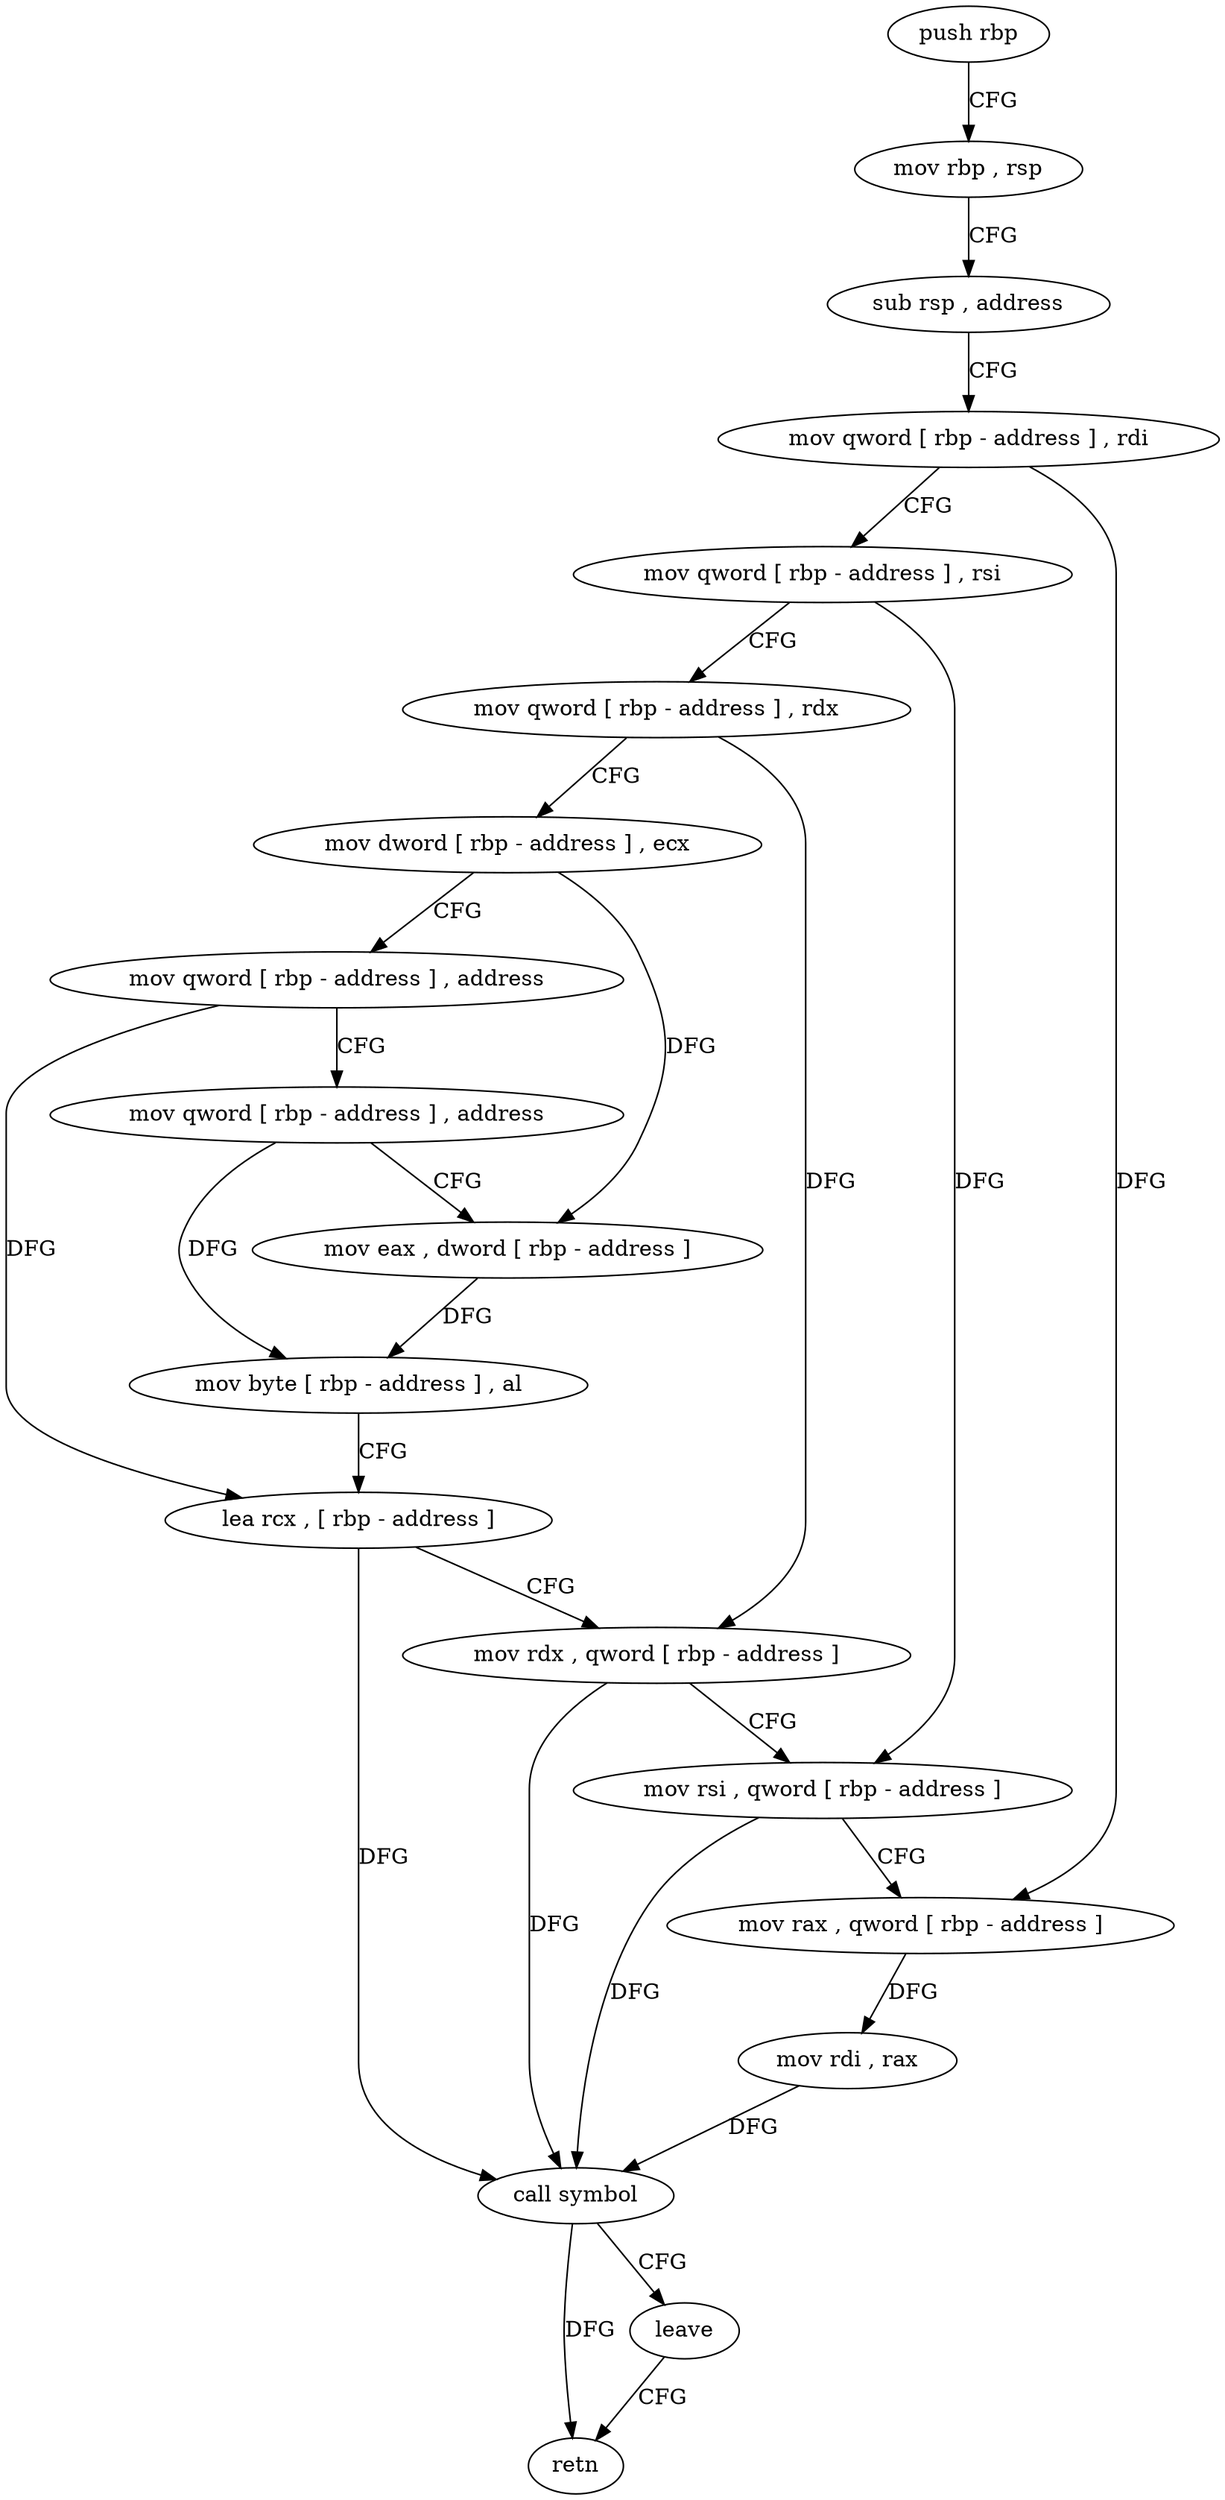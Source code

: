 digraph "func" {
"4414636" [label = "push rbp" ]
"4414637" [label = "mov rbp , rsp" ]
"4414640" [label = "sub rsp , address" ]
"4414644" [label = "mov qword [ rbp - address ] , rdi" ]
"4414648" [label = "mov qword [ rbp - address ] , rsi" ]
"4414652" [label = "mov qword [ rbp - address ] , rdx" ]
"4414656" [label = "mov dword [ rbp - address ] , ecx" ]
"4414659" [label = "mov qword [ rbp - address ] , address" ]
"4414667" [label = "mov qword [ rbp - address ] , address" ]
"4414675" [label = "mov eax , dword [ rbp - address ]" ]
"4414678" [label = "mov byte [ rbp - address ] , al" ]
"4414681" [label = "lea rcx , [ rbp - address ]" ]
"4414685" [label = "mov rdx , qword [ rbp - address ]" ]
"4414689" [label = "mov rsi , qword [ rbp - address ]" ]
"4414693" [label = "mov rax , qword [ rbp - address ]" ]
"4414697" [label = "mov rdi , rax" ]
"4414700" [label = "call symbol" ]
"4414705" [label = "leave" ]
"4414706" [label = "retn" ]
"4414636" -> "4414637" [ label = "CFG" ]
"4414637" -> "4414640" [ label = "CFG" ]
"4414640" -> "4414644" [ label = "CFG" ]
"4414644" -> "4414648" [ label = "CFG" ]
"4414644" -> "4414693" [ label = "DFG" ]
"4414648" -> "4414652" [ label = "CFG" ]
"4414648" -> "4414689" [ label = "DFG" ]
"4414652" -> "4414656" [ label = "CFG" ]
"4414652" -> "4414685" [ label = "DFG" ]
"4414656" -> "4414659" [ label = "CFG" ]
"4414656" -> "4414675" [ label = "DFG" ]
"4414659" -> "4414667" [ label = "CFG" ]
"4414659" -> "4414681" [ label = "DFG" ]
"4414667" -> "4414675" [ label = "CFG" ]
"4414667" -> "4414678" [ label = "DFG" ]
"4414675" -> "4414678" [ label = "DFG" ]
"4414678" -> "4414681" [ label = "CFG" ]
"4414681" -> "4414685" [ label = "CFG" ]
"4414681" -> "4414700" [ label = "DFG" ]
"4414685" -> "4414689" [ label = "CFG" ]
"4414685" -> "4414700" [ label = "DFG" ]
"4414689" -> "4414693" [ label = "CFG" ]
"4414689" -> "4414700" [ label = "DFG" ]
"4414693" -> "4414697" [ label = "DFG" ]
"4414697" -> "4414700" [ label = "DFG" ]
"4414700" -> "4414705" [ label = "CFG" ]
"4414700" -> "4414706" [ label = "DFG" ]
"4414705" -> "4414706" [ label = "CFG" ]
}
